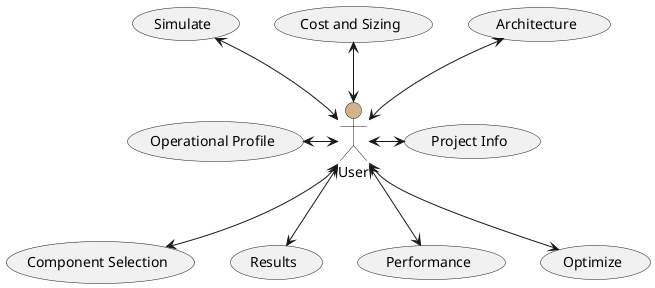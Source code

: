 @startuml
 :User: as user        #tan
user<-right->(Project Info)
user<-up->(Architecture)
user<-left->(Operational Profile)
user<-down->(Component Selection)
user<-up->(Cost and Sizing)
user<-up->(Simulate)
user<-down->(Results)
user<-down->(Performance)
user<-down->(Optimize)
@enduml
